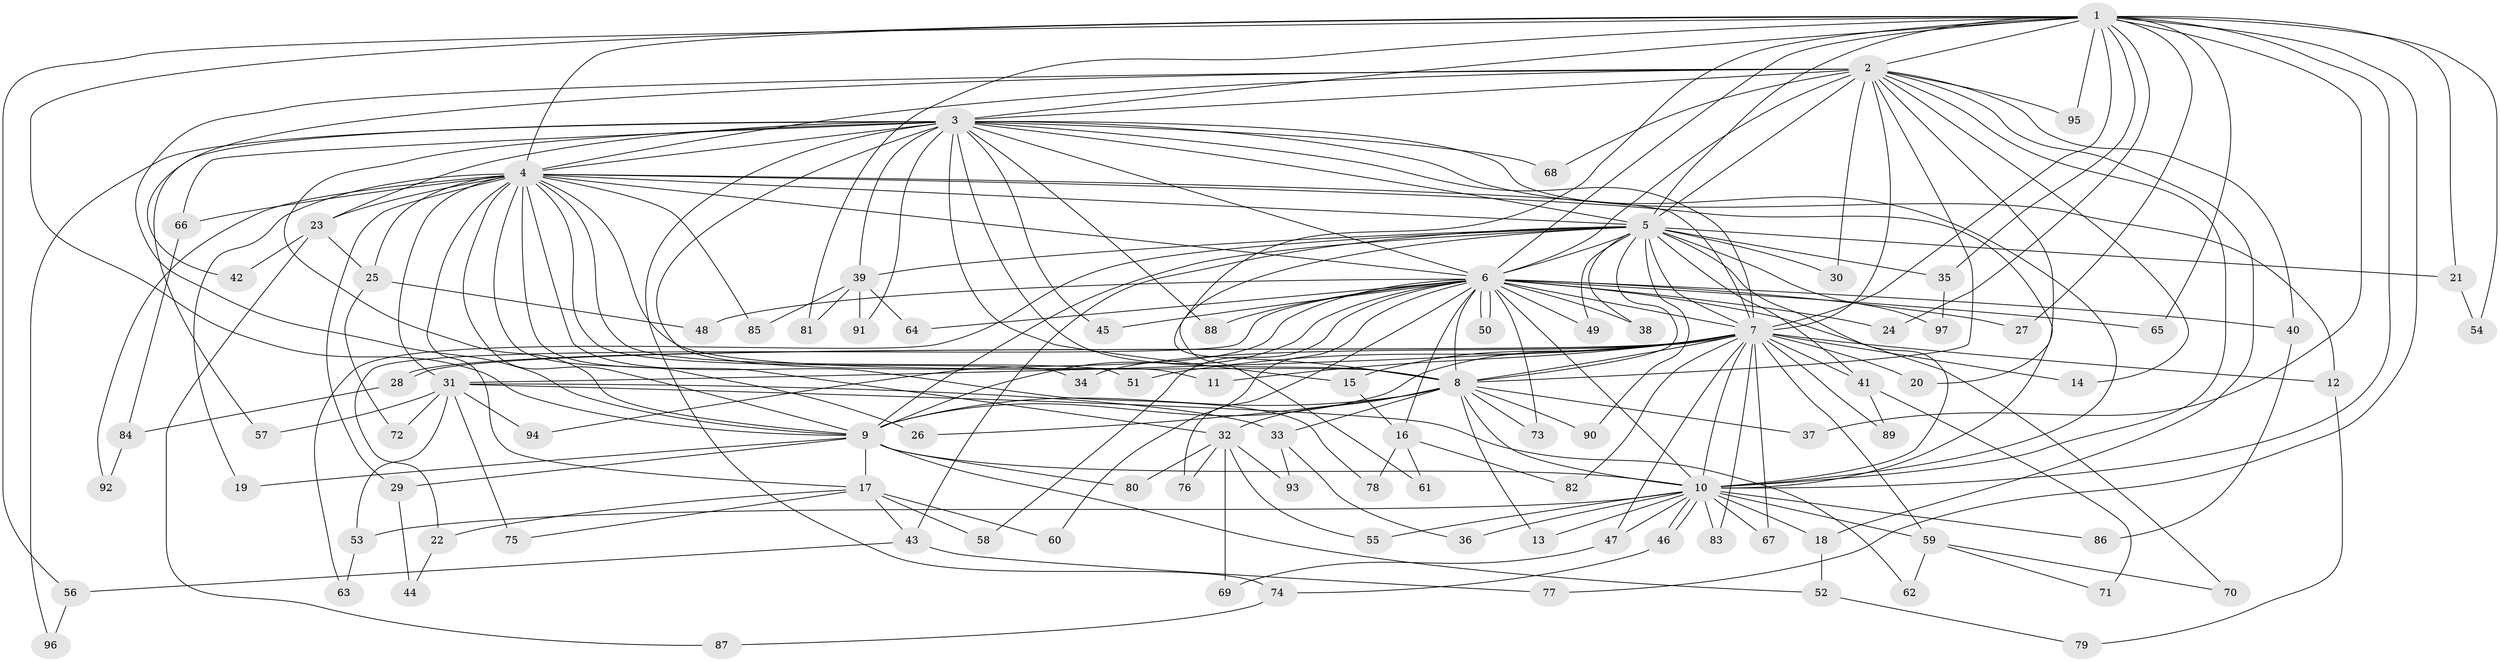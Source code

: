 // coarse degree distribution, {17: 0.012987012987012988, 27: 0.012987012987012988, 19: 0.025974025974025976, 21: 0.012987012987012988, 23: 0.012987012987012988, 26: 0.012987012987012988, 13: 0.012987012987012988, 2: 0.5844155844155844, 3: 0.14285714285714285, 1: 0.03896103896103896, 5: 0.03896103896103896, 7: 0.025974025974025976, 4: 0.03896103896103896, 10: 0.012987012987012988, 6: 0.012987012987012988}
// Generated by graph-tools (version 1.1) at 2025/41/03/06/25 10:41:39]
// undirected, 97 vertices, 219 edges
graph export_dot {
graph [start="1"]
  node [color=gray90,style=filled];
  1;
  2;
  3;
  4;
  5;
  6;
  7;
  8;
  9;
  10;
  11;
  12;
  13;
  14;
  15;
  16;
  17;
  18;
  19;
  20;
  21;
  22;
  23;
  24;
  25;
  26;
  27;
  28;
  29;
  30;
  31;
  32;
  33;
  34;
  35;
  36;
  37;
  38;
  39;
  40;
  41;
  42;
  43;
  44;
  45;
  46;
  47;
  48;
  49;
  50;
  51;
  52;
  53;
  54;
  55;
  56;
  57;
  58;
  59;
  60;
  61;
  62;
  63;
  64;
  65;
  66;
  67;
  68;
  69;
  70;
  71;
  72;
  73;
  74;
  75;
  76;
  77;
  78;
  79;
  80;
  81;
  82;
  83;
  84;
  85;
  86;
  87;
  88;
  89;
  90;
  91;
  92;
  93;
  94;
  95;
  96;
  97;
  1 -- 2;
  1 -- 3;
  1 -- 4;
  1 -- 5;
  1 -- 6;
  1 -- 7;
  1 -- 8;
  1 -- 9;
  1 -- 10;
  1 -- 21;
  1 -- 24;
  1 -- 27;
  1 -- 35;
  1 -- 37;
  1 -- 54;
  1 -- 56;
  1 -- 65;
  1 -- 77;
  1 -- 81;
  1 -- 95;
  2 -- 3;
  2 -- 4;
  2 -- 5;
  2 -- 6;
  2 -- 7;
  2 -- 8;
  2 -- 9;
  2 -- 10;
  2 -- 14;
  2 -- 18;
  2 -- 20;
  2 -- 30;
  2 -- 40;
  2 -- 42;
  2 -- 68;
  2 -- 95;
  3 -- 4;
  3 -- 5;
  3 -- 6;
  3 -- 7;
  3 -- 8;
  3 -- 9;
  3 -- 10;
  3 -- 11;
  3 -- 12;
  3 -- 15;
  3 -- 23;
  3 -- 39;
  3 -- 45;
  3 -- 57;
  3 -- 66;
  3 -- 68;
  3 -- 74;
  3 -- 88;
  3 -- 91;
  3 -- 96;
  4 -- 5;
  4 -- 6;
  4 -- 7;
  4 -- 8;
  4 -- 9;
  4 -- 10;
  4 -- 17;
  4 -- 19;
  4 -- 23;
  4 -- 25;
  4 -- 26;
  4 -- 29;
  4 -- 31;
  4 -- 32;
  4 -- 34;
  4 -- 51;
  4 -- 66;
  4 -- 78;
  4 -- 85;
  4 -- 92;
  5 -- 6;
  5 -- 7;
  5 -- 8;
  5 -- 9;
  5 -- 10;
  5 -- 21;
  5 -- 30;
  5 -- 35;
  5 -- 38;
  5 -- 39;
  5 -- 41;
  5 -- 43;
  5 -- 49;
  5 -- 61;
  5 -- 63;
  5 -- 90;
  5 -- 97;
  6 -- 7;
  6 -- 8;
  6 -- 9;
  6 -- 10;
  6 -- 16;
  6 -- 22;
  6 -- 24;
  6 -- 27;
  6 -- 38;
  6 -- 40;
  6 -- 45;
  6 -- 48;
  6 -- 49;
  6 -- 50;
  6 -- 50;
  6 -- 58;
  6 -- 60;
  6 -- 64;
  6 -- 65;
  6 -- 70;
  6 -- 73;
  6 -- 76;
  6 -- 88;
  6 -- 94;
  7 -- 8;
  7 -- 9;
  7 -- 10;
  7 -- 11;
  7 -- 12;
  7 -- 14;
  7 -- 15;
  7 -- 20;
  7 -- 28;
  7 -- 28;
  7 -- 31;
  7 -- 34;
  7 -- 41;
  7 -- 47;
  7 -- 51;
  7 -- 59;
  7 -- 67;
  7 -- 82;
  7 -- 83;
  7 -- 89;
  8 -- 9;
  8 -- 10;
  8 -- 13;
  8 -- 26;
  8 -- 32;
  8 -- 33;
  8 -- 37;
  8 -- 73;
  8 -- 90;
  9 -- 10;
  9 -- 17;
  9 -- 19;
  9 -- 29;
  9 -- 52;
  9 -- 80;
  10 -- 13;
  10 -- 18;
  10 -- 36;
  10 -- 46;
  10 -- 46;
  10 -- 47;
  10 -- 53;
  10 -- 55;
  10 -- 59;
  10 -- 67;
  10 -- 83;
  10 -- 86;
  12 -- 79;
  15 -- 16;
  16 -- 61;
  16 -- 78;
  16 -- 82;
  17 -- 22;
  17 -- 43;
  17 -- 58;
  17 -- 60;
  17 -- 75;
  18 -- 52;
  21 -- 54;
  22 -- 44;
  23 -- 25;
  23 -- 42;
  23 -- 87;
  25 -- 48;
  25 -- 72;
  28 -- 84;
  29 -- 44;
  31 -- 33;
  31 -- 53;
  31 -- 57;
  31 -- 62;
  31 -- 72;
  31 -- 75;
  31 -- 94;
  32 -- 55;
  32 -- 69;
  32 -- 76;
  32 -- 80;
  32 -- 93;
  33 -- 36;
  33 -- 93;
  35 -- 97;
  39 -- 64;
  39 -- 81;
  39 -- 85;
  39 -- 91;
  40 -- 86;
  41 -- 71;
  41 -- 89;
  43 -- 56;
  43 -- 77;
  46 -- 74;
  47 -- 69;
  52 -- 79;
  53 -- 63;
  56 -- 96;
  59 -- 62;
  59 -- 70;
  59 -- 71;
  66 -- 84;
  74 -- 87;
  84 -- 92;
}
